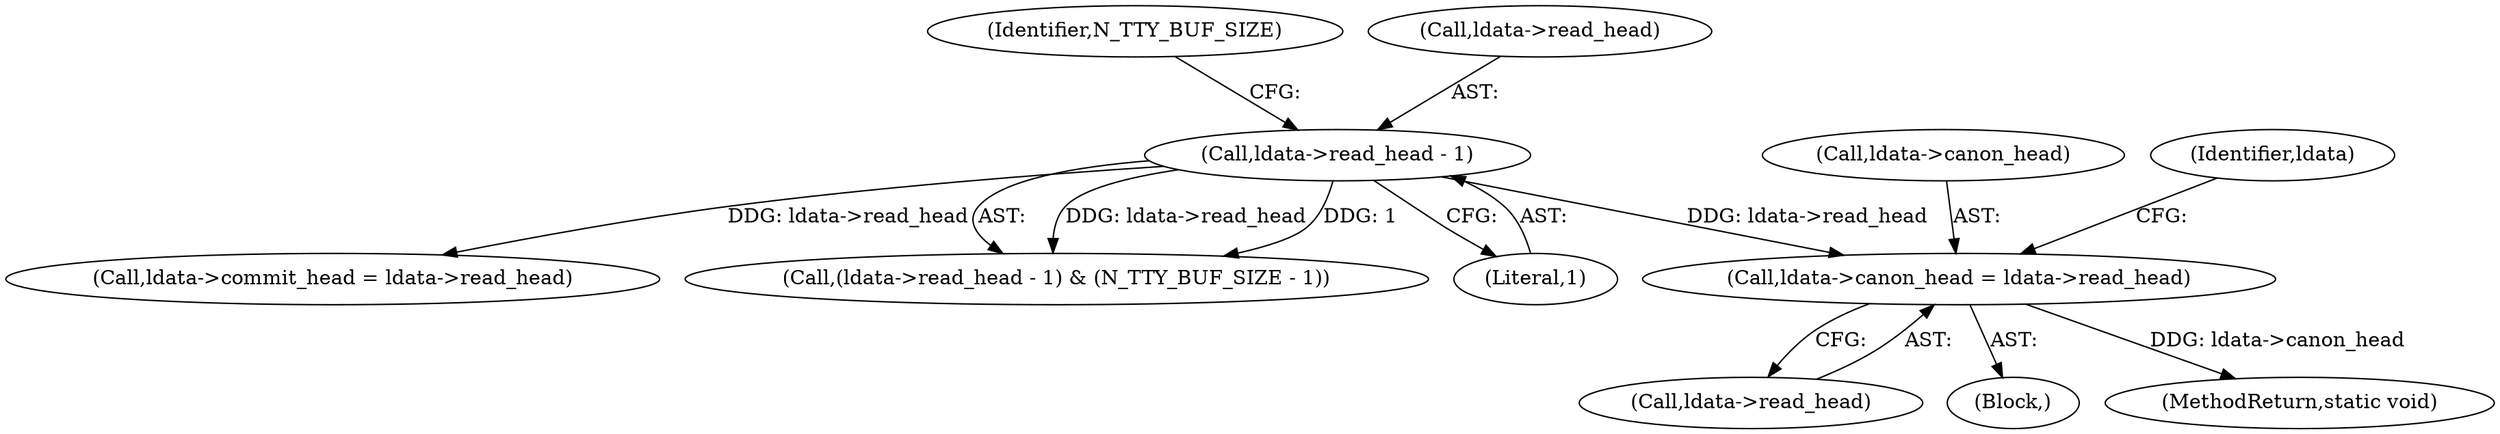 digraph "0_linux_966031f340185eddd05affcf72b740549f056348_0@API" {
"1000178" [label="(Call,ldata->canon_head = ldata->read_head)"];
"1000167" [label="(Call,ldata->read_head - 1)"];
"1000173" [label="(Identifier,N_TTY_BUF_SIZE)"];
"1000190" [label="(Call,ldata->commit_head = ldata->read_head)"];
"1000166" [label="(Call,(ldata->read_head - 1) & (N_TTY_BUF_SIZE - 1))"];
"1000182" [label="(Call,ldata->read_head)"];
"1000164" [label="(Block,)"];
"1000179" [label="(Call,ldata->canon_head)"];
"1000187" [label="(Identifier,ldata)"];
"1000167" [label="(Call,ldata->read_head - 1)"];
"1000168" [label="(Call,ldata->read_head)"];
"1000171" [label="(Literal,1)"];
"1000463" [label="(MethodReturn,static void)"];
"1000178" [label="(Call,ldata->canon_head = ldata->read_head)"];
"1000178" -> "1000164"  [label="AST: "];
"1000178" -> "1000182"  [label="CFG: "];
"1000179" -> "1000178"  [label="AST: "];
"1000182" -> "1000178"  [label="AST: "];
"1000187" -> "1000178"  [label="CFG: "];
"1000178" -> "1000463"  [label="DDG: ldata->canon_head"];
"1000167" -> "1000178"  [label="DDG: ldata->read_head"];
"1000167" -> "1000166"  [label="AST: "];
"1000167" -> "1000171"  [label="CFG: "];
"1000168" -> "1000167"  [label="AST: "];
"1000171" -> "1000167"  [label="AST: "];
"1000173" -> "1000167"  [label="CFG: "];
"1000167" -> "1000166"  [label="DDG: ldata->read_head"];
"1000167" -> "1000166"  [label="DDG: 1"];
"1000167" -> "1000190"  [label="DDG: ldata->read_head"];
}
